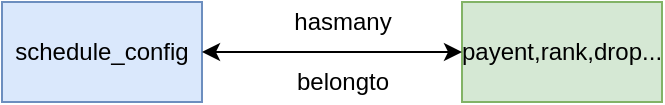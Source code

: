 <mxfile version="15.7.3" type="github">
  <diagram id="E2hHb2cpQd3TLEIiY6_y" name="第 1 页">
    <mxGraphModel dx="1422" dy="713" grid="1" gridSize="10" guides="1" tooltips="1" connect="1" arrows="1" fold="1" page="1" pageScale="1" pageWidth="827" pageHeight="1169" math="0" shadow="0">
      <root>
        <mxCell id="0" />
        <mxCell id="1" parent="0" />
        <mxCell id="NaCixYyaY_WqhjoxsWZP-1" value="schedule_config" style="rounded=0;whiteSpace=wrap;html=1;fillColor=#dae8fc;strokeColor=#6c8ebf;" vertex="1" parent="1">
          <mxGeometry x="60" y="290" width="100" height="50" as="geometry" />
        </mxCell>
        <mxCell id="NaCixYyaY_WqhjoxsWZP-4" value="payent,rank,drop..." style="rounded=0;whiteSpace=wrap;html=1;align=center;fillColor=#d5e8d4;strokeColor=#82b366;" vertex="1" parent="1">
          <mxGeometry x="290" y="290" width="100" height="50" as="geometry" />
        </mxCell>
        <mxCell id="NaCixYyaY_WqhjoxsWZP-10" value="hasmany" style="text;html=1;align=center;verticalAlign=middle;resizable=0;points=[];autosize=1;strokeColor=none;fillColor=none;rotation=0;" vertex="1" parent="1">
          <mxGeometry x="200" y="290" width="60" height="20" as="geometry" />
        </mxCell>
        <mxCell id="NaCixYyaY_WqhjoxsWZP-11" value="belongto" style="text;html=1;align=center;verticalAlign=middle;resizable=0;points=[];autosize=1;strokeColor=none;fillColor=none;rotation=0;" vertex="1" parent="1">
          <mxGeometry x="199.997" y="320.0" width="60" height="20" as="geometry" />
        </mxCell>
        <mxCell id="NaCixYyaY_WqhjoxsWZP-12" value="" style="endArrow=classic;startArrow=classic;html=1;rounded=0;exitX=1;exitY=0.5;exitDx=0;exitDy=0;entryX=0;entryY=0.5;entryDx=0;entryDy=0;" edge="1" parent="1" source="NaCixYyaY_WqhjoxsWZP-1" target="NaCixYyaY_WqhjoxsWZP-4">
          <mxGeometry width="50" height="50" relative="1" as="geometry">
            <mxPoint x="170" y="320" as="sourcePoint" />
            <mxPoint x="220" y="270" as="targetPoint" />
          </mxGeometry>
        </mxCell>
      </root>
    </mxGraphModel>
  </diagram>
</mxfile>
